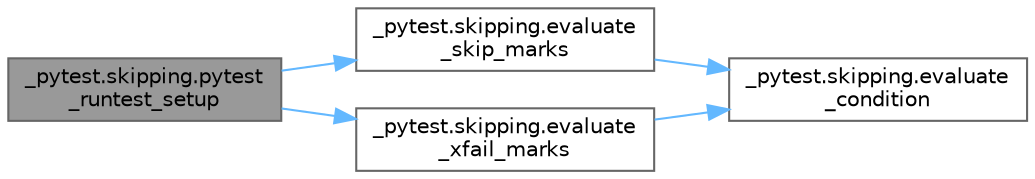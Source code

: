 digraph "_pytest.skipping.pytest_runtest_setup"
{
 // LATEX_PDF_SIZE
  bgcolor="transparent";
  edge [fontname=Helvetica,fontsize=10,labelfontname=Helvetica,labelfontsize=10];
  node [fontname=Helvetica,fontsize=10,shape=box,height=0.2,width=0.4];
  rankdir="LR";
  Node1 [id="Node000001",label="_pytest.skipping.pytest\l_runtest_setup",height=0.2,width=0.4,color="gray40", fillcolor="grey60", style="filled", fontcolor="black",tooltip=" "];
  Node1 -> Node2 [id="edge1_Node000001_Node000002",color="steelblue1",style="solid",tooltip=" "];
  Node2 [id="Node000002",label="_pytest.skipping.evaluate\l_skip_marks",height=0.2,width=0.4,color="grey40", fillcolor="white", style="filled",URL="$namespace__pytest_1_1skipping.html#a51ca206de13ff4acaf6c414f9fa467da",tooltip=" "];
  Node2 -> Node3 [id="edge2_Node000002_Node000003",color="steelblue1",style="solid",tooltip=" "];
  Node3 [id="Node000003",label="_pytest.skipping.evaluate\l_condition",height=0.2,width=0.4,color="grey40", fillcolor="white", style="filled",URL="$namespace__pytest_1_1skipping.html#aa472c43777c9e2943ce9d2bb0d0da9df",tooltip=" "];
  Node1 -> Node4 [id="edge3_Node000001_Node000004",color="steelblue1",style="solid",tooltip=" "];
  Node4 [id="Node000004",label="_pytest.skipping.evaluate\l_xfail_marks",height=0.2,width=0.4,color="grey40", fillcolor="white", style="filled",URL="$namespace__pytest_1_1skipping.html#a45ba12611558194258227c4acb7da6b7",tooltip=" "];
  Node4 -> Node3 [id="edge4_Node000004_Node000003",color="steelblue1",style="solid",tooltip=" "];
}
